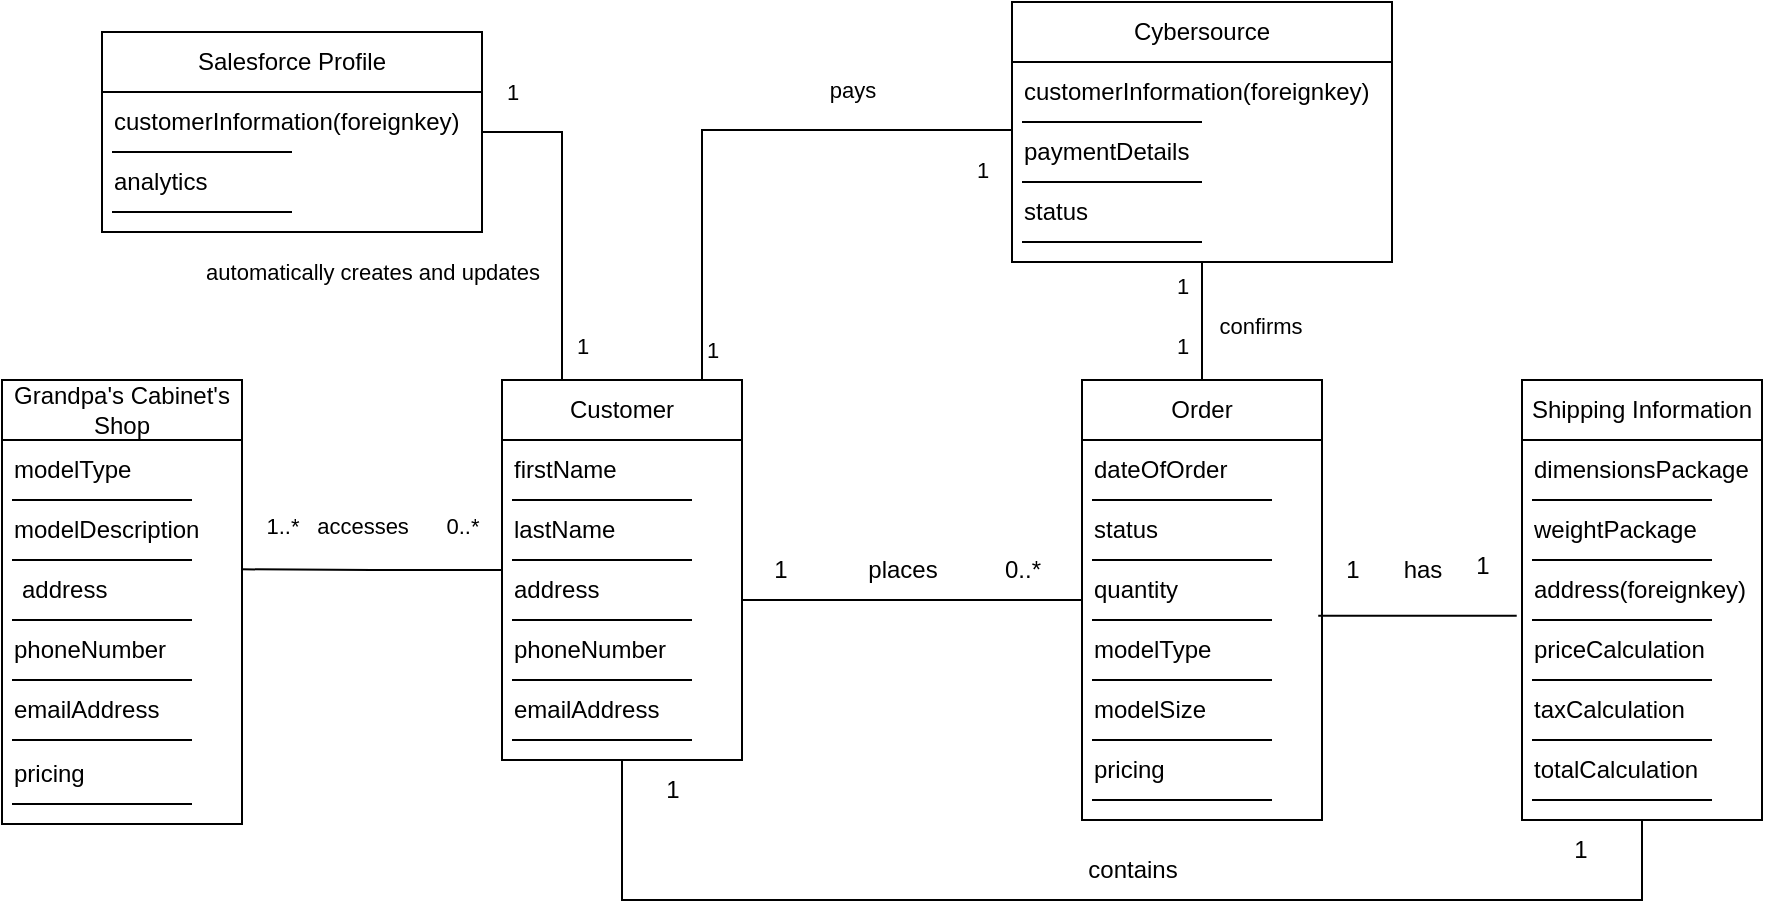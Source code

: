 <mxfile version="21.7.5" type="device">
  <diagram name="Page-1" id="ByE_iyZ5ZZ_60SZ4c1Ou">
    <mxGraphModel dx="2910" dy="2282" grid="1" gridSize="10" guides="1" tooltips="1" connect="1" arrows="1" fold="1" page="1" pageScale="1" pageWidth="850" pageHeight="1100" math="0" shadow="0">
      <root>
        <mxCell id="0" />
        <mxCell id="1" parent="0" />
        <mxCell id="8R8J1MiFsdW_CflYRS5i-21" style="edgeStyle=orthogonalEdgeStyle;rounded=0;orthogonalLoop=1;jettySize=auto;html=1;entryX=0.5;entryY=1;entryDx=0;entryDy=0;endArrow=none;endFill=0;" parent="1" source="KiiTx_aMD7oUM9jOCkIs-1" target="8R8J1MiFsdW_CflYRS5i-2" edge="1">
          <mxGeometry relative="1" as="geometry">
            <Array as="points">
              <mxPoint x="220" y="380" />
              <mxPoint x="730" y="380" />
            </Array>
          </mxGeometry>
        </mxCell>
        <mxCell id="EVNndC3BIwtmNu2A5LSY-65" style="edgeStyle=orthogonalEdgeStyle;shape=connector;rounded=0;orthogonalLoop=1;jettySize=auto;html=1;exitX=0;exitY=0.5;exitDx=0;exitDy=0;labelBackgroundColor=default;strokeColor=default;fontFamily=Helvetica;fontSize=11;fontColor=default;endArrow=none;endFill=0;entryX=0.996;entryY=0.155;entryDx=0;entryDy=0;entryPerimeter=0;" edge="1" parent="1" source="KiiTx_aMD7oUM9jOCkIs-1" target="EVNndC3BIwtmNu2A5LSY-52">
          <mxGeometry relative="1" as="geometry" />
        </mxCell>
        <mxCell id="KiiTx_aMD7oUM9jOCkIs-1" value="" style="rounded=0;whiteSpace=wrap;html=1;movable=1;resizable=1;rotatable=1;deletable=1;editable=1;locked=0;connectable=1;" parent="1" vertex="1">
          <mxGeometry x="160" y="120" width="120" height="190" as="geometry" />
        </mxCell>
        <mxCell id="EVNndC3BIwtmNu2A5LSY-38" style="edgeStyle=orthogonalEdgeStyle;shape=connector;rounded=0;orthogonalLoop=1;jettySize=auto;html=1;entryX=0;entryY=0.5;entryDx=0;entryDy=0;labelBackgroundColor=default;strokeColor=default;fontFamily=Helvetica;fontSize=11;fontColor=default;endArrow=none;endFill=0;" edge="1" parent="1" source="KiiTx_aMD7oUM9jOCkIs-2" target="EVNndC3BIwtmNu2A5LSY-29">
          <mxGeometry relative="1" as="geometry">
            <Array as="points">
              <mxPoint x="260" y="-5" />
              <mxPoint x="415" y="-5" />
            </Array>
          </mxGeometry>
        </mxCell>
        <mxCell id="EVNndC3BIwtmNu2A5LSY-85" style="edgeStyle=orthogonalEdgeStyle;shape=connector;rounded=0;orthogonalLoop=1;jettySize=auto;html=1;exitX=0.25;exitY=0;exitDx=0;exitDy=0;entryX=1;entryY=0.5;entryDx=0;entryDy=0;labelBackgroundColor=default;strokeColor=default;fontFamily=Helvetica;fontSize=11;fontColor=default;endArrow=none;endFill=0;" edge="1" parent="1" source="KiiTx_aMD7oUM9jOCkIs-2" target="EVNndC3BIwtmNu2A5LSY-69">
          <mxGeometry relative="1" as="geometry" />
        </mxCell>
        <mxCell id="KiiTx_aMD7oUM9jOCkIs-2" value="Customer" style="rounded=0;whiteSpace=wrap;html=1;movable=1;resizable=1;rotatable=1;deletable=1;editable=1;locked=0;connectable=1;" parent="1" vertex="1">
          <mxGeometry x="160" y="120" width="120" height="30" as="geometry" />
        </mxCell>
        <mxCell id="KiiTx_aMD7oUM9jOCkIs-4" value="firstName" style="text;html=1;strokeColor=none;fillColor=none;align=left;verticalAlign=middle;whiteSpace=wrap;rounded=0;movable=1;resizable=1;rotatable=1;deletable=1;editable=1;locked=0;connectable=1;" parent="1" vertex="1">
          <mxGeometry x="164" y="150" width="120" height="30" as="geometry" />
        </mxCell>
        <mxCell id="KiiTx_aMD7oUM9jOCkIs-6" value="" style="endArrow=none;html=1;rounded=0;" parent="1" edge="1">
          <mxGeometry width="50" height="50" relative="1" as="geometry">
            <mxPoint x="165" y="180" as="sourcePoint" />
            <mxPoint x="255" y="180" as="targetPoint" />
          </mxGeometry>
        </mxCell>
        <mxCell id="KiiTx_aMD7oUM9jOCkIs-7" value="lastName" style="text;html=1;strokeColor=none;fillColor=none;align=left;verticalAlign=middle;whiteSpace=wrap;rounded=0;movable=1;resizable=1;rotatable=1;deletable=1;editable=1;locked=0;connectable=1;" parent="1" vertex="1">
          <mxGeometry x="164" y="180" width="120" height="30" as="geometry" />
        </mxCell>
        <mxCell id="KiiTx_aMD7oUM9jOCkIs-8" value="" style="endArrow=none;html=1;rounded=0;" parent="1" edge="1">
          <mxGeometry width="50" height="50" relative="1" as="geometry">
            <mxPoint x="165" y="210" as="sourcePoint" />
            <mxPoint x="255" y="210" as="targetPoint" />
          </mxGeometry>
        </mxCell>
        <mxCell id="KiiTx_aMD7oUM9jOCkIs-9" value="address" style="text;html=1;strokeColor=none;fillColor=none;align=left;verticalAlign=middle;whiteSpace=wrap;rounded=0;movable=1;resizable=1;rotatable=1;deletable=1;editable=1;locked=0;connectable=1;" parent="1" vertex="1">
          <mxGeometry x="164" y="210" width="120" height="30" as="geometry" />
        </mxCell>
        <mxCell id="KiiTx_aMD7oUM9jOCkIs-10" value="" style="endArrow=none;html=1;rounded=0;" parent="1" edge="1">
          <mxGeometry width="50" height="50" relative="1" as="geometry">
            <mxPoint x="165" y="240" as="sourcePoint" />
            <mxPoint x="255" y="240" as="targetPoint" />
          </mxGeometry>
        </mxCell>
        <mxCell id="KiiTx_aMD7oUM9jOCkIs-11" value="phoneNumber" style="text;html=1;strokeColor=none;fillColor=none;align=left;verticalAlign=middle;whiteSpace=wrap;rounded=0;movable=1;resizable=1;rotatable=1;deletable=1;editable=1;locked=0;connectable=1;" parent="1" vertex="1">
          <mxGeometry x="164" y="240" width="120" height="30" as="geometry" />
        </mxCell>
        <mxCell id="KiiTx_aMD7oUM9jOCkIs-12" value="" style="endArrow=none;html=1;rounded=0;" parent="1" edge="1">
          <mxGeometry width="50" height="50" relative="1" as="geometry">
            <mxPoint x="165" y="270" as="sourcePoint" />
            <mxPoint x="255" y="270" as="targetPoint" />
          </mxGeometry>
        </mxCell>
        <mxCell id="KiiTx_aMD7oUM9jOCkIs-13" value="emailAddress" style="text;html=1;strokeColor=none;fillColor=none;align=left;verticalAlign=middle;whiteSpace=wrap;rounded=0;movable=1;resizable=1;rotatable=1;deletable=1;editable=1;locked=0;connectable=1;" parent="1" vertex="1">
          <mxGeometry x="164" y="270" width="120" height="30" as="geometry" />
        </mxCell>
        <mxCell id="KiiTx_aMD7oUM9jOCkIs-14" value="" style="endArrow=none;html=1;rounded=0;" parent="1" edge="1">
          <mxGeometry width="50" height="50" relative="1" as="geometry">
            <mxPoint x="165" y="300" as="sourcePoint" />
            <mxPoint x="255" y="300" as="targetPoint" />
          </mxGeometry>
        </mxCell>
        <mxCell id="KiiTx_aMD7oUM9jOCkIs-73" value="" style="rounded=0;whiteSpace=wrap;html=1;movable=1;resizable=1;rotatable=1;deletable=1;editable=1;locked=0;connectable=1;" parent="1" vertex="1">
          <mxGeometry x="450" y="120" width="120" height="220" as="geometry" />
        </mxCell>
        <mxCell id="EVNndC3BIwtmNu2A5LSY-37" style="edgeStyle=orthogonalEdgeStyle;shape=connector;rounded=0;orthogonalLoop=1;jettySize=auto;html=1;entryX=0.5;entryY=1;entryDx=0;entryDy=0;labelBackgroundColor=default;strokeColor=default;fontFamily=Helvetica;fontSize=11;fontColor=default;endArrow=none;endFill=0;" edge="1" parent="1" source="KiiTx_aMD7oUM9jOCkIs-74" target="EVNndC3BIwtmNu2A5LSY-29">
          <mxGeometry relative="1" as="geometry" />
        </mxCell>
        <mxCell id="KiiTx_aMD7oUM9jOCkIs-74" value="Order" style="rounded=0;whiteSpace=wrap;html=1;" parent="1" vertex="1">
          <mxGeometry x="450" y="120" width="120" height="30" as="geometry" />
        </mxCell>
        <mxCell id="KiiTx_aMD7oUM9jOCkIs-75" value="dateOfOrder" style="text;html=1;strokeColor=none;fillColor=none;align=left;verticalAlign=middle;whiteSpace=wrap;rounded=0;" parent="1" vertex="1">
          <mxGeometry x="454" y="150" width="120" height="30" as="geometry" />
        </mxCell>
        <mxCell id="KiiTx_aMD7oUM9jOCkIs-76" value="" style="endArrow=none;html=1;rounded=0;" parent="1" edge="1">
          <mxGeometry width="50" height="50" relative="1" as="geometry">
            <mxPoint x="455" y="180" as="sourcePoint" />
            <mxPoint x="545" y="180" as="targetPoint" />
          </mxGeometry>
        </mxCell>
        <mxCell id="KiiTx_aMD7oUM9jOCkIs-77" value="status" style="text;html=1;strokeColor=none;fillColor=none;align=left;verticalAlign=middle;whiteSpace=wrap;rounded=0;" parent="1" vertex="1">
          <mxGeometry x="454" y="180" width="120" height="30" as="geometry" />
        </mxCell>
        <mxCell id="KiiTx_aMD7oUM9jOCkIs-78" value="" style="endArrow=none;html=1;rounded=0;" parent="1" edge="1">
          <mxGeometry width="50" height="50" relative="1" as="geometry">
            <mxPoint x="455" y="210" as="sourcePoint" />
            <mxPoint x="545" y="210" as="targetPoint" />
          </mxGeometry>
        </mxCell>
        <mxCell id="KiiTx_aMD7oUM9jOCkIs-79" value="quantity" style="text;html=1;strokeColor=none;fillColor=none;align=left;verticalAlign=middle;whiteSpace=wrap;rounded=0;" parent="1" vertex="1">
          <mxGeometry x="454" y="210" width="120" height="30" as="geometry" />
        </mxCell>
        <mxCell id="KiiTx_aMD7oUM9jOCkIs-80" value="" style="endArrow=none;html=1;rounded=0;" parent="1" edge="1">
          <mxGeometry width="50" height="50" relative="1" as="geometry">
            <mxPoint x="455" y="240" as="sourcePoint" />
            <mxPoint x="545" y="240" as="targetPoint" />
          </mxGeometry>
        </mxCell>
        <mxCell id="KiiTx_aMD7oUM9jOCkIs-81" value="modelType" style="text;html=1;strokeColor=none;fillColor=none;align=left;verticalAlign=middle;whiteSpace=wrap;rounded=0;" parent="1" vertex="1">
          <mxGeometry x="454" y="240" width="120" height="30" as="geometry" />
        </mxCell>
        <mxCell id="KiiTx_aMD7oUM9jOCkIs-82" value="" style="endArrow=none;html=1;rounded=0;" parent="1" edge="1">
          <mxGeometry width="50" height="50" relative="1" as="geometry">
            <mxPoint x="455" y="270" as="sourcePoint" />
            <mxPoint x="545" y="270" as="targetPoint" />
          </mxGeometry>
        </mxCell>
        <mxCell id="KiiTx_aMD7oUM9jOCkIs-83" value="modelSize" style="text;html=1;strokeColor=none;fillColor=none;align=left;verticalAlign=middle;whiteSpace=wrap;rounded=0;" parent="1" vertex="1">
          <mxGeometry x="454" y="270" width="120" height="30" as="geometry" />
        </mxCell>
        <mxCell id="KiiTx_aMD7oUM9jOCkIs-84" value="" style="endArrow=none;html=1;rounded=0;" parent="1" edge="1">
          <mxGeometry width="50" height="50" relative="1" as="geometry">
            <mxPoint x="455" y="300" as="sourcePoint" />
            <mxPoint x="545" y="300" as="targetPoint" />
          </mxGeometry>
        </mxCell>
        <mxCell id="KiiTx_aMD7oUM9jOCkIs-85" value="pricing" style="text;html=1;strokeColor=none;fillColor=none;align=left;verticalAlign=middle;whiteSpace=wrap;rounded=0;" parent="1" vertex="1">
          <mxGeometry x="454" y="300" width="120" height="30" as="geometry" />
        </mxCell>
        <mxCell id="KiiTx_aMD7oUM9jOCkIs-86" value="" style="endArrow=none;html=1;rounded=0;" parent="1" edge="1">
          <mxGeometry width="50" height="50" relative="1" as="geometry">
            <mxPoint x="455" y="330" as="sourcePoint" />
            <mxPoint x="545" y="330" as="targetPoint" />
          </mxGeometry>
        </mxCell>
        <mxCell id="KiiTx_aMD7oUM9jOCkIs-91" value="" style="endArrow=none;html=1;rounded=0;entryX=0;entryY=0.5;entryDx=0;entryDy=0;" parent="1" target="KiiTx_aMD7oUM9jOCkIs-73" edge="1">
          <mxGeometry width="50" height="50" relative="1" as="geometry">
            <mxPoint x="280" y="230" as="sourcePoint" />
            <mxPoint x="400" y="210" as="targetPoint" />
          </mxGeometry>
        </mxCell>
        <mxCell id="KiiTx_aMD7oUM9jOCkIs-92" value="1" style="text;html=1;align=center;verticalAlign=middle;resizable=0;points=[];autosize=1;strokeColor=none;fillColor=none;" parent="1" vertex="1">
          <mxGeometry x="284" y="200" width="30" height="30" as="geometry" />
        </mxCell>
        <mxCell id="KiiTx_aMD7oUM9jOCkIs-93" value="0..*" style="text;html=1;align=center;verticalAlign=middle;resizable=0;points=[];autosize=1;strokeColor=none;fillColor=none;" parent="1" vertex="1">
          <mxGeometry x="400" y="200" width="40" height="30" as="geometry" />
        </mxCell>
        <mxCell id="KiiTx_aMD7oUM9jOCkIs-94" value="places" style="text;html=1;align=center;verticalAlign=middle;resizable=0;points=[];autosize=1;strokeColor=none;fillColor=none;" parent="1" vertex="1">
          <mxGeometry x="330" y="200" width="60" height="30" as="geometry" />
        </mxCell>
        <mxCell id="8R8J1MiFsdW_CflYRS5i-2" value="" style="rounded=0;whiteSpace=wrap;html=1;movable=1;resizable=1;rotatable=1;deletable=1;editable=1;locked=0;connectable=1;" parent="1" vertex="1">
          <mxGeometry x="670" y="120" width="120" height="220" as="geometry" />
        </mxCell>
        <mxCell id="8R8J1MiFsdW_CflYRS5i-3" value="Shipping Information" style="rounded=0;whiteSpace=wrap;html=1;" parent="1" vertex="1">
          <mxGeometry x="670" y="120" width="120" height="30" as="geometry" />
        </mxCell>
        <mxCell id="8R8J1MiFsdW_CflYRS5i-4" value="dimensionsPackage" style="text;html=1;strokeColor=none;fillColor=none;align=left;verticalAlign=middle;whiteSpace=wrap;rounded=0;" parent="1" vertex="1">
          <mxGeometry x="674" y="150" width="120" height="30" as="geometry" />
        </mxCell>
        <mxCell id="8R8J1MiFsdW_CflYRS5i-5" value="" style="endArrow=none;html=1;rounded=0;" parent="1" edge="1">
          <mxGeometry width="50" height="50" relative="1" as="geometry">
            <mxPoint x="675" y="180" as="sourcePoint" />
            <mxPoint x="765" y="180" as="targetPoint" />
          </mxGeometry>
        </mxCell>
        <mxCell id="8R8J1MiFsdW_CflYRS5i-6" value="weightPackage" style="text;html=1;strokeColor=none;fillColor=none;align=left;verticalAlign=middle;whiteSpace=wrap;rounded=0;" parent="1" vertex="1">
          <mxGeometry x="674" y="180" width="120" height="30" as="geometry" />
        </mxCell>
        <mxCell id="8R8J1MiFsdW_CflYRS5i-7" value="" style="endArrow=none;html=1;rounded=0;" parent="1" edge="1">
          <mxGeometry width="50" height="50" relative="1" as="geometry">
            <mxPoint x="675" y="210" as="sourcePoint" />
            <mxPoint x="765" y="210" as="targetPoint" />
          </mxGeometry>
        </mxCell>
        <mxCell id="8R8J1MiFsdW_CflYRS5i-8" value="address(foreignkey)" style="text;html=1;strokeColor=none;fillColor=none;align=left;verticalAlign=middle;whiteSpace=wrap;rounded=0;" parent="1" vertex="1">
          <mxGeometry x="674" y="210" width="120" height="30" as="geometry" />
        </mxCell>
        <mxCell id="8R8J1MiFsdW_CflYRS5i-9" value="" style="endArrow=none;html=1;rounded=0;" parent="1" edge="1">
          <mxGeometry width="50" height="50" relative="1" as="geometry">
            <mxPoint x="675" y="240" as="sourcePoint" />
            <mxPoint x="765" y="240" as="targetPoint" />
          </mxGeometry>
        </mxCell>
        <mxCell id="8R8J1MiFsdW_CflYRS5i-10" value="priceCalculation" style="text;html=1;strokeColor=none;fillColor=none;align=left;verticalAlign=middle;whiteSpace=wrap;rounded=0;" parent="1" vertex="1">
          <mxGeometry x="674" y="240" width="120" height="30" as="geometry" />
        </mxCell>
        <mxCell id="8R8J1MiFsdW_CflYRS5i-11" value="" style="endArrow=none;html=1;rounded=0;" parent="1" edge="1">
          <mxGeometry width="50" height="50" relative="1" as="geometry">
            <mxPoint x="675" y="270" as="sourcePoint" />
            <mxPoint x="765" y="270" as="targetPoint" />
          </mxGeometry>
        </mxCell>
        <mxCell id="8R8J1MiFsdW_CflYRS5i-12" value="taxCalculation" style="text;html=1;strokeColor=none;fillColor=none;align=left;verticalAlign=middle;whiteSpace=wrap;rounded=0;" parent="1" vertex="1">
          <mxGeometry x="674" y="270" width="120" height="30" as="geometry" />
        </mxCell>
        <mxCell id="8R8J1MiFsdW_CflYRS5i-13" value="" style="endArrow=none;html=1;rounded=0;" parent="1" edge="1">
          <mxGeometry width="50" height="50" relative="1" as="geometry">
            <mxPoint x="675" y="300" as="sourcePoint" />
            <mxPoint x="765" y="300" as="targetPoint" />
          </mxGeometry>
        </mxCell>
        <mxCell id="8R8J1MiFsdW_CflYRS5i-14" value="totalCalculation" style="text;html=1;strokeColor=none;fillColor=none;align=left;verticalAlign=middle;whiteSpace=wrap;rounded=0;" parent="1" vertex="1">
          <mxGeometry x="674" y="300" width="120" height="30" as="geometry" />
        </mxCell>
        <mxCell id="8R8J1MiFsdW_CflYRS5i-15" value="" style="endArrow=none;html=1;rounded=0;" parent="1" edge="1">
          <mxGeometry width="50" height="50" relative="1" as="geometry">
            <mxPoint x="675" y="330" as="sourcePoint" />
            <mxPoint x="765" y="330" as="targetPoint" />
          </mxGeometry>
        </mxCell>
        <mxCell id="8R8J1MiFsdW_CflYRS5i-17" value="" style="endArrow=none;html=1;rounded=0;exitX=0.951;exitY=0.931;exitDx=0;exitDy=0;exitPerimeter=0;entryX=-0.022;entryY=0.536;entryDx=0;entryDy=0;entryPerimeter=0;" parent="1" source="KiiTx_aMD7oUM9jOCkIs-79" target="8R8J1MiFsdW_CflYRS5i-2" edge="1">
          <mxGeometry width="50" height="50" relative="1" as="geometry">
            <mxPoint x="590" y="230" as="sourcePoint" />
            <mxPoint x="640" y="180" as="targetPoint" />
          </mxGeometry>
        </mxCell>
        <mxCell id="8R8J1MiFsdW_CflYRS5i-18" value="has" style="text;html=1;align=center;verticalAlign=middle;resizable=0;points=[];autosize=1;strokeColor=none;fillColor=none;" parent="1" vertex="1">
          <mxGeometry x="600" y="200" width="40" height="30" as="geometry" />
        </mxCell>
        <mxCell id="8R8J1MiFsdW_CflYRS5i-19" value="1" style="text;html=1;align=center;verticalAlign=middle;resizable=0;points=[];autosize=1;strokeColor=none;fillColor=none;" parent="1" vertex="1">
          <mxGeometry x="570" y="200" width="30" height="30" as="geometry" />
        </mxCell>
        <mxCell id="8R8J1MiFsdW_CflYRS5i-20" value="1" style="text;html=1;align=center;verticalAlign=middle;resizable=0;points=[];autosize=1;strokeColor=none;fillColor=none;" parent="1" vertex="1">
          <mxGeometry x="635" y="198" width="30" height="30" as="geometry" />
        </mxCell>
        <mxCell id="8R8J1MiFsdW_CflYRS5i-22" value="contains" style="text;html=1;align=center;verticalAlign=middle;resizable=0;points=[];autosize=1;strokeColor=none;fillColor=none;" parent="1" vertex="1">
          <mxGeometry x="440" y="350" width="70" height="30" as="geometry" />
        </mxCell>
        <mxCell id="8R8J1MiFsdW_CflYRS5i-23" value="1" style="text;html=1;align=center;verticalAlign=middle;resizable=0;points=[];autosize=1;strokeColor=none;fillColor=none;" parent="1" vertex="1">
          <mxGeometry x="230" y="310" width="30" height="30" as="geometry" />
        </mxCell>
        <mxCell id="8R8J1MiFsdW_CflYRS5i-24" value="1" style="text;html=1;align=center;verticalAlign=middle;resizable=0;points=[];autosize=1;strokeColor=none;fillColor=none;" parent="1" vertex="1">
          <mxGeometry x="684" y="340" width="30" height="30" as="geometry" />
        </mxCell>
        <mxCell id="EVNndC3BIwtmNu2A5LSY-29" value="" style="rounded=0;whiteSpace=wrap;html=1;movable=1;resizable=1;rotatable=1;deletable=1;editable=1;locked=0;connectable=1;" vertex="1" parent="1">
          <mxGeometry x="415" y="-69" width="190" height="130" as="geometry" />
        </mxCell>
        <mxCell id="EVNndC3BIwtmNu2A5LSY-30" value="Cybersource" style="rounded=0;whiteSpace=wrap;html=1;movable=1;resizable=1;rotatable=1;deletable=1;editable=1;locked=0;connectable=1;" vertex="1" parent="1">
          <mxGeometry x="415" y="-69" width="190" height="30" as="geometry" />
        </mxCell>
        <mxCell id="EVNndC3BIwtmNu2A5LSY-31" value="customerInformation(foreignkey)" style="text;html=1;strokeColor=none;fillColor=none;align=left;verticalAlign=middle;whiteSpace=wrap;rounded=0;movable=1;resizable=1;rotatable=1;deletable=1;editable=1;locked=0;connectable=1;" vertex="1" parent="1">
          <mxGeometry x="419" y="-39" width="120" height="30" as="geometry" />
        </mxCell>
        <mxCell id="EVNndC3BIwtmNu2A5LSY-32" value="" style="endArrow=none;html=1;rounded=0;" edge="1" parent="1">
          <mxGeometry width="50" height="50" relative="1" as="geometry">
            <mxPoint x="420" y="-9" as="sourcePoint" />
            <mxPoint x="510" y="-9" as="targetPoint" />
          </mxGeometry>
        </mxCell>
        <mxCell id="EVNndC3BIwtmNu2A5LSY-33" value="paymentDetails" style="text;html=1;strokeColor=none;fillColor=none;align=left;verticalAlign=middle;whiteSpace=wrap;rounded=0;movable=1;resizable=1;rotatable=1;deletable=1;editable=1;locked=0;connectable=1;" vertex="1" parent="1">
          <mxGeometry x="419" y="-9" width="120" height="30" as="geometry" />
        </mxCell>
        <mxCell id="EVNndC3BIwtmNu2A5LSY-34" value="" style="endArrow=none;html=1;rounded=0;" edge="1" parent="1">
          <mxGeometry width="50" height="50" relative="1" as="geometry">
            <mxPoint x="420" y="21" as="sourcePoint" />
            <mxPoint x="510" y="21" as="targetPoint" />
          </mxGeometry>
        </mxCell>
        <mxCell id="EVNndC3BIwtmNu2A5LSY-35" value="status" style="text;html=1;strokeColor=none;fillColor=none;align=left;verticalAlign=middle;whiteSpace=wrap;rounded=0;movable=1;resizable=1;rotatable=1;deletable=1;editable=1;locked=0;connectable=1;" vertex="1" parent="1">
          <mxGeometry x="419" y="21" width="120" height="30" as="geometry" />
        </mxCell>
        <mxCell id="EVNndC3BIwtmNu2A5LSY-36" value="" style="endArrow=none;html=1;rounded=0;" edge="1" parent="1">
          <mxGeometry width="50" height="50" relative="1" as="geometry">
            <mxPoint x="420" y="51" as="sourcePoint" />
            <mxPoint x="510" y="51" as="targetPoint" />
          </mxGeometry>
        </mxCell>
        <mxCell id="EVNndC3BIwtmNu2A5LSY-39" value="confirms" style="text;html=1;align=center;verticalAlign=middle;resizable=0;points=[];autosize=1;strokeColor=none;fillColor=none;fontSize=11;fontFamily=Helvetica;fontColor=default;" vertex="1" parent="1">
          <mxGeometry x="504" y="78" width="70" height="30" as="geometry" />
        </mxCell>
        <mxCell id="EVNndC3BIwtmNu2A5LSY-40" value="pays" style="text;html=1;align=center;verticalAlign=middle;resizable=0;points=[];autosize=1;strokeColor=none;fillColor=none;fontSize=11;fontFamily=Helvetica;fontColor=default;" vertex="1" parent="1">
          <mxGeometry x="310" y="-40" width="50" height="30" as="geometry" />
        </mxCell>
        <mxCell id="EVNndC3BIwtmNu2A5LSY-41" value="1" style="text;html=1;align=center;verticalAlign=middle;resizable=0;points=[];autosize=1;strokeColor=none;fillColor=none;fontSize=11;fontFamily=Helvetica;fontColor=default;" vertex="1" parent="1">
          <mxGeometry x="250" y="90" width="30" height="30" as="geometry" />
        </mxCell>
        <mxCell id="EVNndC3BIwtmNu2A5LSY-42" value="1" style="text;html=1;align=center;verticalAlign=middle;resizable=0;points=[];autosize=1;strokeColor=none;fillColor=none;fontSize=11;fontFamily=Helvetica;fontColor=default;" vertex="1" parent="1">
          <mxGeometry x="385" width="30" height="30" as="geometry" />
        </mxCell>
        <mxCell id="EVNndC3BIwtmNu2A5LSY-43" value="1" style="text;html=1;align=center;verticalAlign=middle;resizable=0;points=[];autosize=1;strokeColor=none;fillColor=none;fontSize=11;fontFamily=Helvetica;fontColor=default;" vertex="1" parent="1">
          <mxGeometry x="485" y="88" width="30" height="30" as="geometry" />
        </mxCell>
        <mxCell id="EVNndC3BIwtmNu2A5LSY-45" value="1" style="text;html=1;align=center;verticalAlign=middle;resizable=0;points=[];autosize=1;strokeColor=none;fillColor=none;fontSize=11;fontFamily=Helvetica;fontColor=default;" vertex="1" parent="1">
          <mxGeometry x="485" y="58" width="30" height="30" as="geometry" />
        </mxCell>
        <mxCell id="EVNndC3BIwtmNu2A5LSY-46" value="" style="rounded=0;whiteSpace=wrap;html=1;movable=1;resizable=1;rotatable=1;deletable=1;editable=1;locked=0;connectable=1;" vertex="1" parent="1">
          <mxGeometry x="-90" y="120" width="120" height="222" as="geometry" />
        </mxCell>
        <mxCell id="EVNndC3BIwtmNu2A5LSY-47" value="Grandpa&#39;s Cabinet&#39;s Shop" style="rounded=0;whiteSpace=wrap;html=1;movable=1;resizable=1;rotatable=1;deletable=1;editable=1;locked=0;connectable=1;" vertex="1" parent="1">
          <mxGeometry x="-90" y="120" width="120" height="30" as="geometry" />
        </mxCell>
        <mxCell id="EVNndC3BIwtmNu2A5LSY-48" value="modelType" style="text;html=1;strokeColor=none;fillColor=none;align=left;verticalAlign=middle;whiteSpace=wrap;rounded=0;movable=1;resizable=1;rotatable=1;deletable=1;editable=1;locked=0;connectable=1;" vertex="1" parent="1">
          <mxGeometry x="-86" y="150" width="120" height="30" as="geometry" />
        </mxCell>
        <mxCell id="EVNndC3BIwtmNu2A5LSY-49" value="" style="endArrow=none;html=1;rounded=0;" edge="1" parent="1">
          <mxGeometry width="50" height="50" relative="1" as="geometry">
            <mxPoint x="-85" y="180" as="sourcePoint" />
            <mxPoint x="5" y="180" as="targetPoint" />
          </mxGeometry>
        </mxCell>
        <mxCell id="EVNndC3BIwtmNu2A5LSY-50" value="modelDescription" style="text;html=1;strokeColor=none;fillColor=none;align=left;verticalAlign=middle;whiteSpace=wrap;rounded=0;movable=1;resizable=1;rotatable=1;deletable=1;editable=1;locked=0;connectable=1;" vertex="1" parent="1">
          <mxGeometry x="-86" y="180" width="120" height="30" as="geometry" />
        </mxCell>
        <mxCell id="EVNndC3BIwtmNu2A5LSY-51" value="" style="endArrow=none;html=1;rounded=0;" edge="1" parent="1">
          <mxGeometry width="50" height="50" relative="1" as="geometry">
            <mxPoint x="-85" y="210" as="sourcePoint" />
            <mxPoint x="5" y="210" as="targetPoint" />
          </mxGeometry>
        </mxCell>
        <mxCell id="EVNndC3BIwtmNu2A5LSY-52" value="address" style="text;html=1;strokeColor=none;fillColor=none;align=left;verticalAlign=middle;whiteSpace=wrap;rounded=0;movable=1;resizable=1;rotatable=1;deletable=1;editable=1;locked=0;connectable=1;" vertex="1" parent="1">
          <mxGeometry x="-82" y="210" width="112" height="30" as="geometry" />
        </mxCell>
        <mxCell id="EVNndC3BIwtmNu2A5LSY-53" value="" style="endArrow=none;html=1;rounded=0;" edge="1" parent="1">
          <mxGeometry width="50" height="50" relative="1" as="geometry">
            <mxPoint x="-85" y="240" as="sourcePoint" />
            <mxPoint x="5" y="240" as="targetPoint" />
          </mxGeometry>
        </mxCell>
        <mxCell id="EVNndC3BIwtmNu2A5LSY-54" value="phoneNumber" style="text;html=1;strokeColor=none;fillColor=none;align=left;verticalAlign=middle;whiteSpace=wrap;rounded=0;movable=1;resizable=1;rotatable=1;deletable=1;editable=1;locked=0;connectable=1;" vertex="1" parent="1">
          <mxGeometry x="-86" y="240" width="120" height="30" as="geometry" />
        </mxCell>
        <mxCell id="EVNndC3BIwtmNu2A5LSY-55" value="" style="endArrow=none;html=1;rounded=0;" edge="1" parent="1">
          <mxGeometry width="50" height="50" relative="1" as="geometry">
            <mxPoint x="-85" y="270" as="sourcePoint" />
            <mxPoint x="5" y="270" as="targetPoint" />
          </mxGeometry>
        </mxCell>
        <mxCell id="EVNndC3BIwtmNu2A5LSY-58" value="" style="group" vertex="1" connectable="0" parent="1">
          <mxGeometry x="-86" y="270" width="120" height="30" as="geometry" />
        </mxCell>
        <mxCell id="EVNndC3BIwtmNu2A5LSY-56" value="emailAddress" style="text;html=1;strokeColor=none;fillColor=none;align=left;verticalAlign=middle;whiteSpace=wrap;rounded=0;movable=1;resizable=1;rotatable=1;deletable=1;editable=1;locked=0;connectable=1;" vertex="1" parent="EVNndC3BIwtmNu2A5LSY-58">
          <mxGeometry width="120" height="30" as="geometry" />
        </mxCell>
        <mxCell id="EVNndC3BIwtmNu2A5LSY-57" value="" style="endArrow=none;html=1;rounded=0;" edge="1" parent="EVNndC3BIwtmNu2A5LSY-58">
          <mxGeometry width="50" height="50" relative="1" as="geometry">
            <mxPoint x="1" y="30" as="sourcePoint" />
            <mxPoint x="91" y="30" as="targetPoint" />
          </mxGeometry>
        </mxCell>
        <mxCell id="EVNndC3BIwtmNu2A5LSY-59" value="" style="group" vertex="1" connectable="0" parent="1">
          <mxGeometry x="-86" y="302" width="120" height="30" as="geometry" />
        </mxCell>
        <mxCell id="EVNndC3BIwtmNu2A5LSY-60" value="pricing" style="text;html=1;strokeColor=none;fillColor=none;align=left;verticalAlign=middle;whiteSpace=wrap;rounded=0;movable=1;resizable=1;rotatable=1;deletable=1;editable=1;locked=0;connectable=1;" vertex="1" parent="EVNndC3BIwtmNu2A5LSY-59">
          <mxGeometry width="120" height="30" as="geometry" />
        </mxCell>
        <mxCell id="EVNndC3BIwtmNu2A5LSY-61" value="" style="endArrow=none;html=1;rounded=0;" edge="1" parent="EVNndC3BIwtmNu2A5LSY-59">
          <mxGeometry width="50" height="50" relative="1" as="geometry">
            <mxPoint x="1" y="30" as="sourcePoint" />
            <mxPoint x="91" y="30" as="targetPoint" />
          </mxGeometry>
        </mxCell>
        <mxCell id="EVNndC3BIwtmNu2A5LSY-66" value="accesses" style="text;html=1;align=center;verticalAlign=middle;resizable=0;points=[];autosize=1;strokeColor=none;fillColor=none;fontSize=11;fontFamily=Helvetica;fontColor=default;" vertex="1" parent="1">
          <mxGeometry x="55" y="178" width="70" height="30" as="geometry" />
        </mxCell>
        <mxCell id="EVNndC3BIwtmNu2A5LSY-67" value="1..*" style="text;html=1;align=center;verticalAlign=middle;resizable=0;points=[];autosize=1;strokeColor=none;fillColor=none;fontSize=11;fontFamily=Helvetica;fontColor=default;" vertex="1" parent="1">
          <mxGeometry x="30" y="178" width="40" height="30" as="geometry" />
        </mxCell>
        <mxCell id="EVNndC3BIwtmNu2A5LSY-68" value="0..*" style="text;html=1;align=center;verticalAlign=middle;resizable=0;points=[];autosize=1;strokeColor=none;fillColor=none;fontSize=11;fontFamily=Helvetica;fontColor=default;" vertex="1" parent="1">
          <mxGeometry x="120" y="178" width="40" height="30" as="geometry" />
        </mxCell>
        <mxCell id="EVNndC3BIwtmNu2A5LSY-69" value="" style="rounded=0;whiteSpace=wrap;html=1;movable=1;resizable=1;rotatable=1;deletable=1;editable=1;locked=0;connectable=1;" vertex="1" parent="1">
          <mxGeometry x="-40" y="-54" width="190" height="100" as="geometry" />
        </mxCell>
        <mxCell id="EVNndC3BIwtmNu2A5LSY-70" value="Salesforce Profile" style="rounded=0;whiteSpace=wrap;html=1;movable=1;resizable=1;rotatable=1;deletable=1;editable=1;locked=0;connectable=1;" vertex="1" parent="1">
          <mxGeometry x="-40" y="-54" width="190" height="30" as="geometry" />
        </mxCell>
        <mxCell id="EVNndC3BIwtmNu2A5LSY-71" value="customerInformation(foreignkey)" style="text;html=1;strokeColor=none;fillColor=none;align=left;verticalAlign=middle;whiteSpace=wrap;rounded=0;movable=1;resizable=1;rotatable=1;deletable=1;editable=1;locked=0;connectable=1;" vertex="1" parent="1">
          <mxGeometry x="-36" y="-24" width="120" height="30" as="geometry" />
        </mxCell>
        <mxCell id="EVNndC3BIwtmNu2A5LSY-72" value="" style="endArrow=none;html=1;rounded=0;" edge="1" parent="1">
          <mxGeometry width="50" height="50" relative="1" as="geometry">
            <mxPoint x="-35" y="6" as="sourcePoint" />
            <mxPoint x="55" y="6" as="targetPoint" />
          </mxGeometry>
        </mxCell>
        <mxCell id="EVNndC3BIwtmNu2A5LSY-73" value="analytics" style="text;html=1;strokeColor=none;fillColor=none;align=left;verticalAlign=middle;whiteSpace=wrap;rounded=0;movable=1;resizable=1;rotatable=1;deletable=1;editable=1;locked=0;connectable=1;" vertex="1" parent="1">
          <mxGeometry x="-36" y="6" width="120" height="30" as="geometry" />
        </mxCell>
        <mxCell id="EVNndC3BIwtmNu2A5LSY-74" value="" style="endArrow=none;html=1;rounded=0;" edge="1" parent="1">
          <mxGeometry width="50" height="50" relative="1" as="geometry">
            <mxPoint x="-35" y="36" as="sourcePoint" />
            <mxPoint x="55" y="36" as="targetPoint" />
          </mxGeometry>
        </mxCell>
        <mxCell id="EVNndC3BIwtmNu2A5LSY-86" value="1" style="text;html=1;align=center;verticalAlign=middle;resizable=0;points=[];autosize=1;strokeColor=none;fillColor=none;fontSize=11;fontFamily=Helvetica;fontColor=default;" vertex="1" parent="1">
          <mxGeometry x="150" y="-39" width="30" height="30" as="geometry" />
        </mxCell>
        <mxCell id="EVNndC3BIwtmNu2A5LSY-87" value="1" style="text;html=1;align=center;verticalAlign=middle;resizable=0;points=[];autosize=1;strokeColor=none;fillColor=none;fontSize=11;fontFamily=Helvetica;fontColor=default;" vertex="1" parent="1">
          <mxGeometry x="185" y="88" width="30" height="30" as="geometry" />
        </mxCell>
        <mxCell id="EVNndC3BIwtmNu2A5LSY-88" value="automatically creates and updates" style="text;html=1;align=center;verticalAlign=middle;resizable=0;points=[];autosize=1;strokeColor=none;fillColor=none;fontSize=11;fontFamily=Helvetica;fontColor=default;" vertex="1" parent="1">
          <mxGeometry y="51" width="190" height="30" as="geometry" />
        </mxCell>
      </root>
    </mxGraphModel>
  </diagram>
</mxfile>
